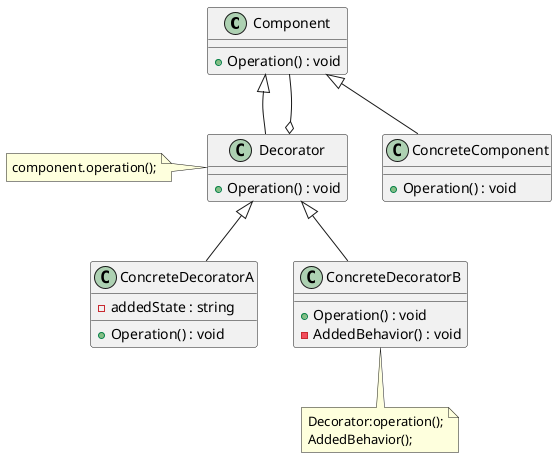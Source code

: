 @startuml

class Component {
    {method} +Operation() : void
}

class ConcreteComponent {
    {method} +Operation() : void
}

class Decorator {
    {method} +Operation() : void
}

class ConcreteDecoratorA {
    {field} -addedState : string
    {method} +Operation() : void
}

class ConcreteDecoratorB {
    {method} +Operation() : void
    {method} -AddedBehavior() : void
}

ConcreteComponent -up-|> Component
Decorator -up-|> Component
ConcreteDecoratorA -up-|> Decorator
ConcreteDecoratorB -up-|> Decorator

Component --o Decorator

note as n1
    component.operation();
end note

note as n2
    Decorator:operation();
    AddedBehavior();
end note

ConcreteDecoratorB .. n2


Decorator .left. n1

@enduml